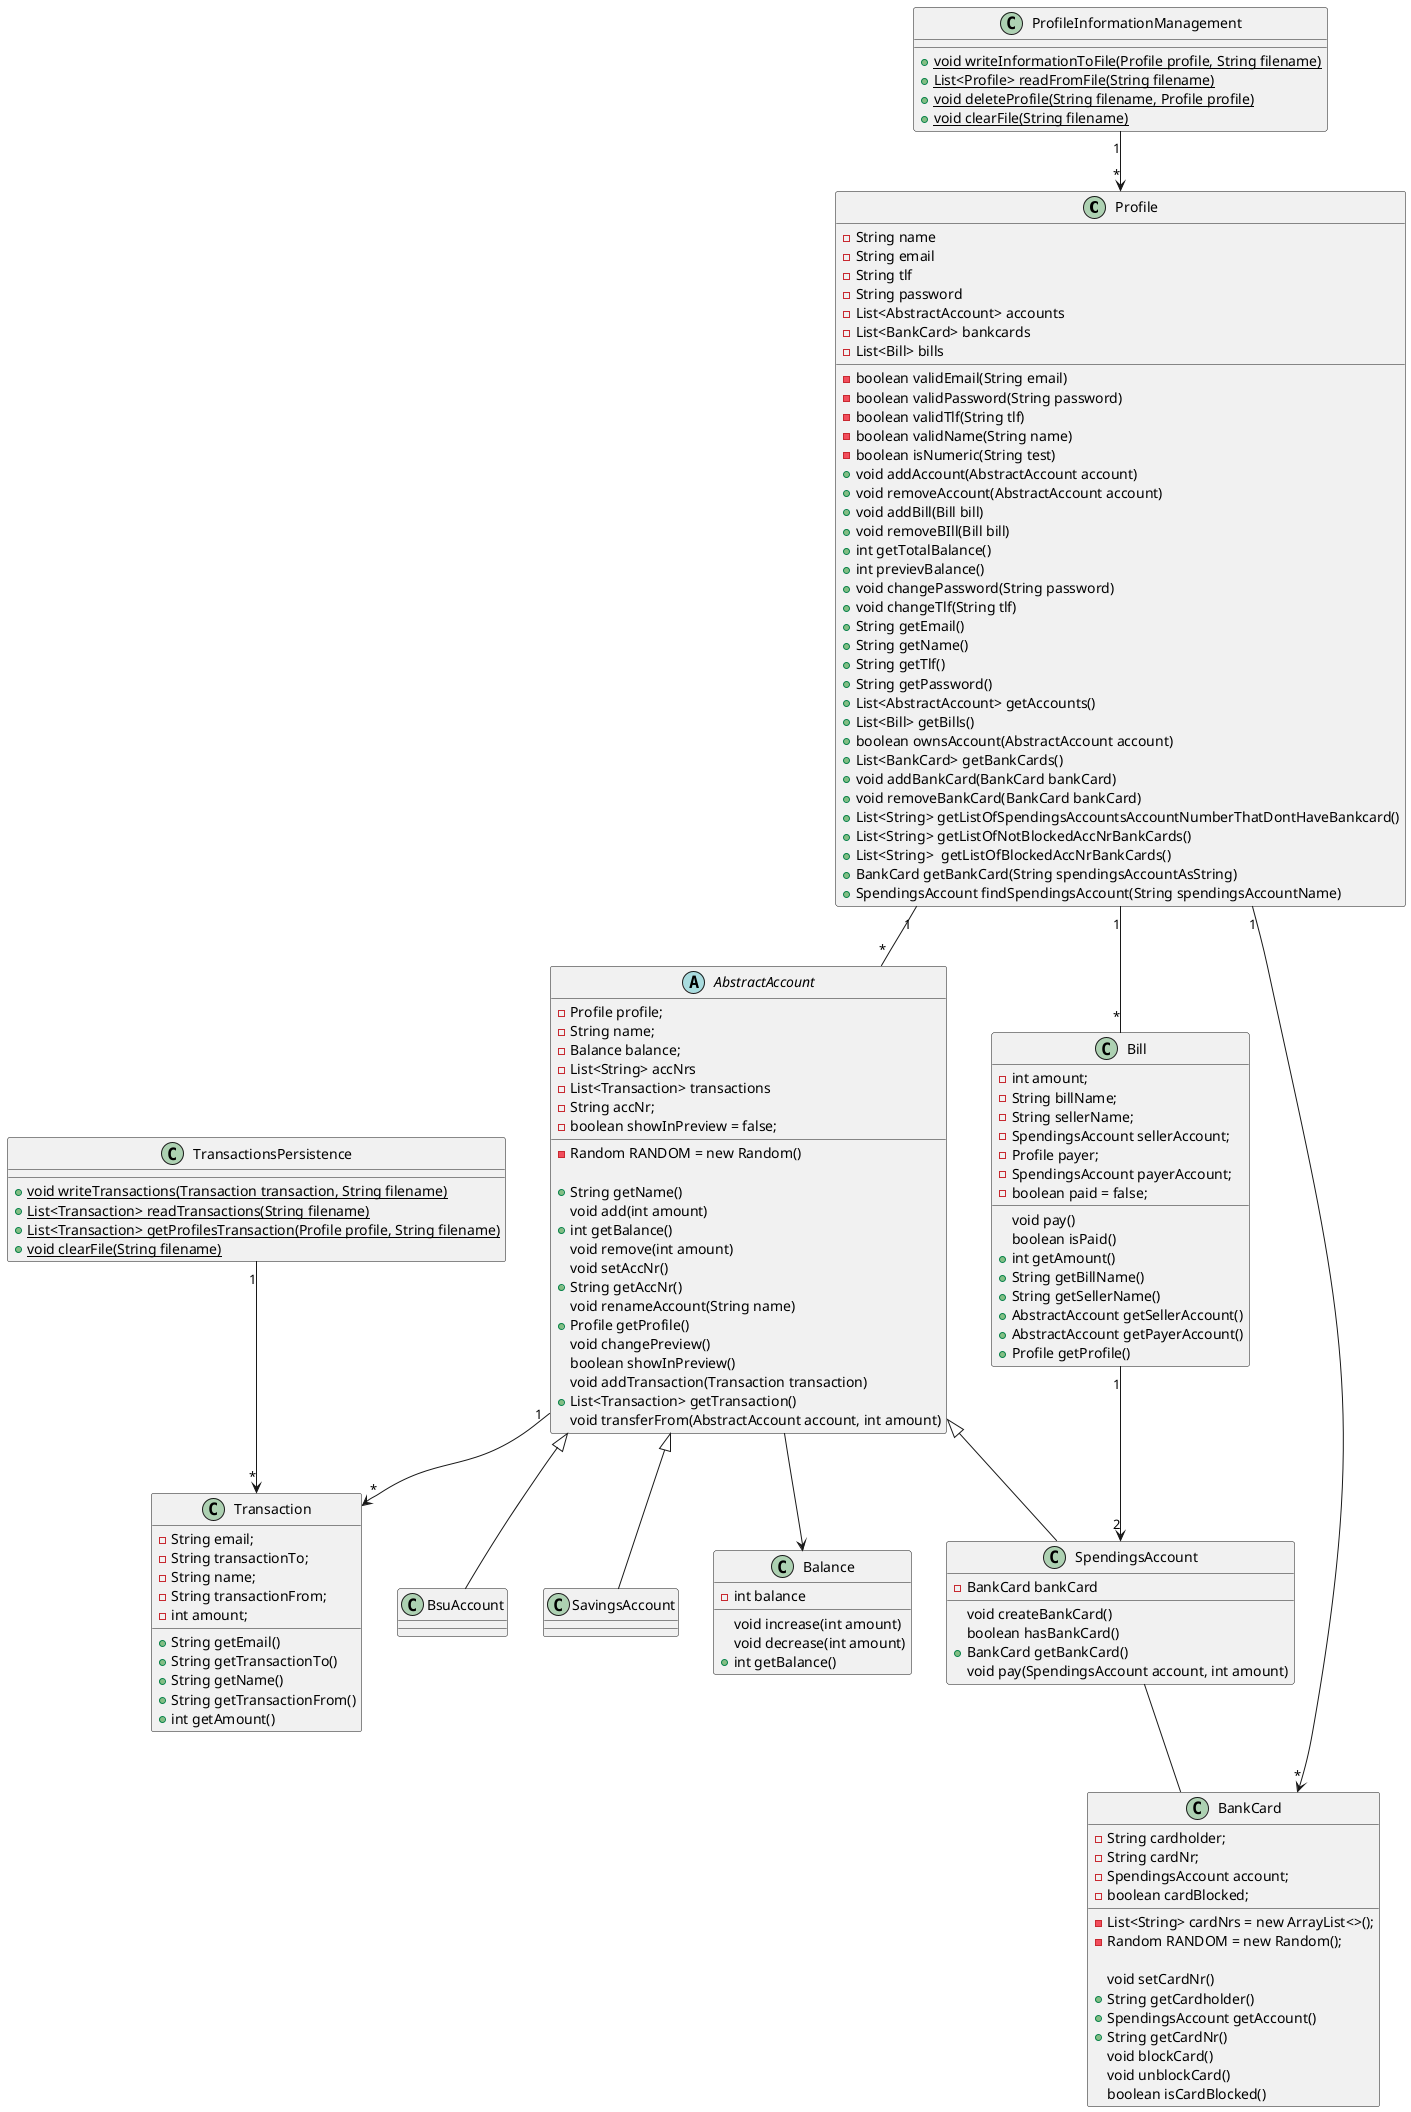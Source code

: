 @startuml
class Profile {
    -String name
    -String email
    -String tlf
    -String password
    -List<AbstractAccount> accounts
    -List<BankCard> bankcards
    -List<Bill> bills

    -boolean validEmail(String email)
    -boolean validPassword(String password)
    -boolean validTlf(String tlf)
    -boolean validName(String name)
    -boolean isNumeric(String test)
    +void addAccount(AbstractAccount account)
    +void removeAccount(AbstractAccount account)
    +void addBill(Bill bill)
    +void removeBIll(Bill bill)
    +int getTotalBalance() 
    +int previevBalance() 
    +void changePassword(String password)
    +void changeTlf(String tlf)
    +String getEmail()
    +String getName()
    +String getTlf()
    +String getPassword()
    +List<AbstractAccount> getAccounts() 
    +List<Bill> getBills()
    +boolean ownsAccount(AbstractAccount account)
    +List<BankCard> getBankCards()
    +void addBankCard(BankCard bankCard)
    +void removeBankCard(BankCard bankCard)
    +List<String> getListOfSpendingsAccountsAccountNumberThatDontHaveBankcard()
    +List<String> getListOfNotBlockedAccNrBankCards()
    +List<String>  getListOfBlockedAccNrBankCards()
    +BankCard getBankCard(String spendingsAccountAsString)
    +SpendingsAccount findSpendingsAccount(String spendingsAccountName)
}

abstract class AbstractAccount {
    -Profile profile;
    -String name;
    -Balance balance;
    -List<String> accNrs 
    -List<Transaction> transactions 
    -String accNr;
    -boolean showInPreview = false;
    -Random RANDOM = new Random()

    +String getName()
    void add(int amount)
    +int getBalance()
    void remove(int amount)
    void setAccNr()
    +String getAccNr()
    void renameAccount(String name)
    +Profile getProfile()
    void changePreview()
    boolean showInPreview()
    void addTransaction(Transaction transaction)
    +List<Transaction> getTransaction()
    void transferFrom(AbstractAccount account, int amount)
}

class BsuAccount 
class SavingsAccount

class SpendingsAccount {
    -BankCard bankCard
    
    void createBankCard()
    boolean hasBankCard()
    +BankCard getBankCard()
    void pay(SpendingsAccount account, int amount)
}

class Balance {
    -int balance

    void increase(int amount)
    void decrease(int amount)
    +int getBalance()
}

class BankCard {
    -String cardholder;
    -List<String> cardNrs = new ArrayList<>();
    -String cardNr;
    -SpendingsAccount account;
    -boolean cardBlocked;
    -Random RANDOM = new Random();

    void setCardNr()
    +String getCardholder()
    +SpendingsAccount getAccount()
    +String getCardNr()
    void blockCard()
    void unblockCard()
    boolean isCardBlocked()
}

class Bill {
    -int amount;
    -String billName;
    -String sellerName;
    -SpendingsAccount sellerAccount;
    -Profile payer;
    -SpendingsAccount payerAccount;
    -boolean paid = false;

    void pay()
    boolean isPaid()
    +int getAmount()
    +String getBillName()
    +String getSellerName()
    +AbstractAccount getSellerAccount()
    +AbstractAccount getPayerAccount()
    +Profile getProfile()
}

class Transaction {
    -String email;
    -String transactionTo;
    -String name;
    -String transactionFrom;
    -int amount;

    +String getEmail()
    +String getTransactionTo()
    +String getName()
    +String getTransactionFrom()
    +int getAmount()
}

class ProfileInformationManagement{
    +{static}void writeInformationToFile(Profile profile, String filename)
    +{static}List<Profile> readFromFile(String filename)
    +{static}void deleteProfile(String filename, Profile profile)
    +{static} void clearFile(String filename)
}

class TransactionsPersistence{
    +{static}void writeTransactions(Transaction transaction, String filename)
    +{static}List<Transaction> readTransactions(String filename)
    +{static}List<Transaction> getProfilesTransaction(Profile profile, String filename)
    +{static}void clearFile(String filename)
}


Profile "1" -- "*" AbstractAccount
AbstractAccount <|-- BsuAccount
AbstractAccount <|-- SpendingsAccount
AbstractAccount <|-- SavingsAccount
AbstractAccount "1" --> "*" Transaction
AbstractAccount --> Balance
SpendingsAccount -- BankCard
Profile "1" --> "*" BankCard
Profile "1" -- "*" Bill
Bill "1" --> "2" SpendingsAccount

TransactionsPersistence "1" --> "*" Transaction
ProfileInformationManagement "1" --> "*" Profile

@enduml